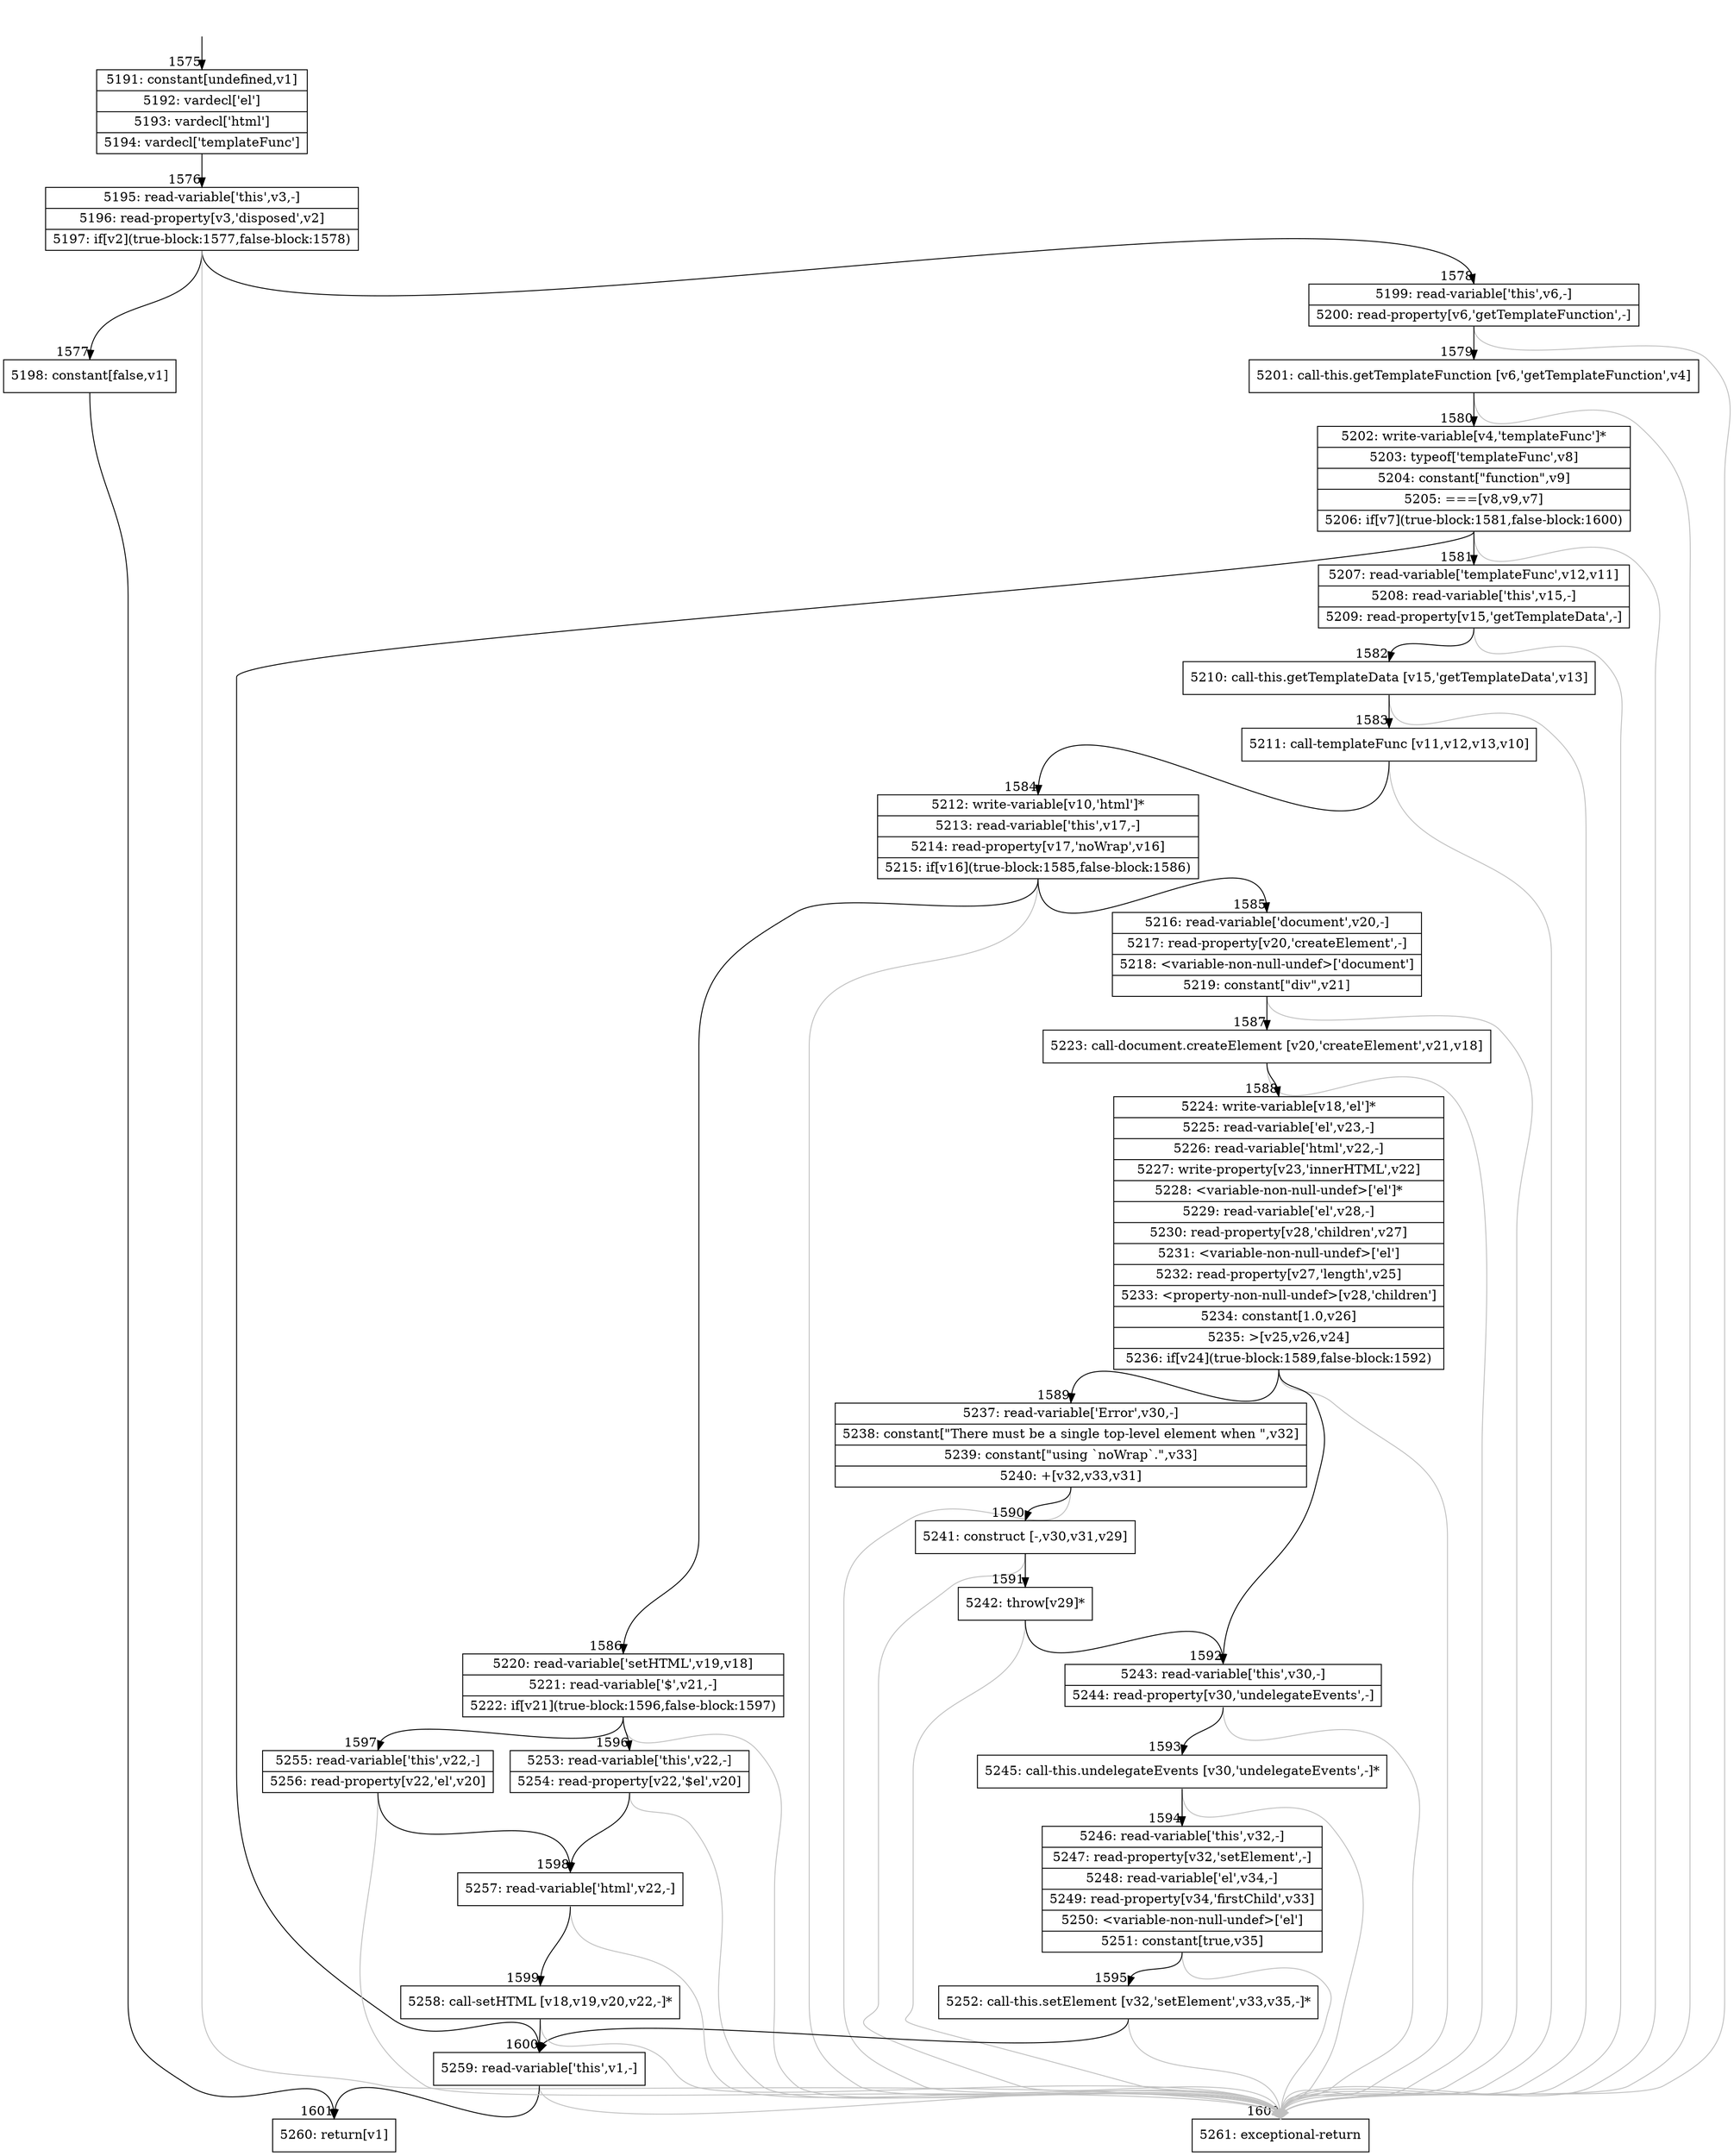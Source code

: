 digraph {
rankdir="TD"
BB_entry131[shape=none,label=""];
BB_entry131 -> BB1575 [tailport=s, headport=n, headlabel="    1575"]
BB1575 [shape=record label="{5191: constant[undefined,v1]|5192: vardecl['el']|5193: vardecl['html']|5194: vardecl['templateFunc']}" ] 
BB1575 -> BB1576 [tailport=s, headport=n, headlabel="      1576"]
BB1576 [shape=record label="{5195: read-variable['this',v3,-]|5196: read-property[v3,'disposed',v2]|5197: if[v2](true-block:1577,false-block:1578)}" ] 
BB1576 -> BB1577 [tailport=s, headport=n, headlabel="      1577"]
BB1576 -> BB1578 [tailport=s, headport=n, headlabel="      1578"]
BB1576 -> BB1602 [tailport=s, headport=n, color=gray, headlabel="      1602"]
BB1577 [shape=record label="{5198: constant[false,v1]}" ] 
BB1577 -> BB1601 [tailport=s, headport=n, headlabel="      1601"]
BB1578 [shape=record label="{5199: read-variable['this',v6,-]|5200: read-property[v6,'getTemplateFunction',-]}" ] 
BB1578 -> BB1579 [tailport=s, headport=n, headlabel="      1579"]
BB1578 -> BB1602 [tailport=s, headport=n, color=gray]
BB1579 [shape=record label="{5201: call-this.getTemplateFunction [v6,'getTemplateFunction',v4]}" ] 
BB1579 -> BB1580 [tailport=s, headport=n, headlabel="      1580"]
BB1579 -> BB1602 [tailport=s, headport=n, color=gray]
BB1580 [shape=record label="{5202: write-variable[v4,'templateFunc']*|5203: typeof['templateFunc',v8]|5204: constant[\"function\",v9]|5205: ===[v8,v9,v7]|5206: if[v7](true-block:1581,false-block:1600)}" ] 
BB1580 -> BB1581 [tailport=s, headport=n, headlabel="      1581"]
BB1580 -> BB1600 [tailport=s, headport=n, headlabel="      1600"]
BB1580 -> BB1602 [tailport=s, headport=n, color=gray]
BB1581 [shape=record label="{5207: read-variable['templateFunc',v12,v11]|5208: read-variable['this',v15,-]|5209: read-property[v15,'getTemplateData',-]}" ] 
BB1581 -> BB1582 [tailport=s, headport=n, headlabel="      1582"]
BB1581 -> BB1602 [tailport=s, headport=n, color=gray]
BB1582 [shape=record label="{5210: call-this.getTemplateData [v15,'getTemplateData',v13]}" ] 
BB1582 -> BB1583 [tailport=s, headport=n, headlabel="      1583"]
BB1582 -> BB1602 [tailport=s, headport=n, color=gray]
BB1583 [shape=record label="{5211: call-templateFunc [v11,v12,v13,v10]}" ] 
BB1583 -> BB1584 [tailport=s, headport=n, headlabel="      1584"]
BB1583 -> BB1602 [tailport=s, headport=n, color=gray]
BB1584 [shape=record label="{5212: write-variable[v10,'html']*|5213: read-variable['this',v17,-]|5214: read-property[v17,'noWrap',v16]|5215: if[v16](true-block:1585,false-block:1586)}" ] 
BB1584 -> BB1585 [tailport=s, headport=n, headlabel="      1585"]
BB1584 -> BB1586 [tailport=s, headport=n, headlabel="      1586"]
BB1584 -> BB1602 [tailport=s, headport=n, color=gray]
BB1585 [shape=record label="{5216: read-variable['document',v20,-]|5217: read-property[v20,'createElement',-]|5218: \<variable-non-null-undef\>['document']|5219: constant[\"div\",v21]}" ] 
BB1585 -> BB1587 [tailport=s, headport=n, headlabel="      1587"]
BB1585 -> BB1602 [tailport=s, headport=n, color=gray]
BB1586 [shape=record label="{5220: read-variable['setHTML',v19,v18]|5221: read-variable['$',v21,-]|5222: if[v21](true-block:1596,false-block:1597)}" ] 
BB1586 -> BB1596 [tailport=s, headport=n, headlabel="      1596"]
BB1586 -> BB1597 [tailport=s, headport=n, headlabel="      1597"]
BB1586 -> BB1602 [tailport=s, headport=n, color=gray]
BB1587 [shape=record label="{5223: call-document.createElement [v20,'createElement',v21,v18]}" ] 
BB1587 -> BB1588 [tailport=s, headport=n, headlabel="      1588"]
BB1587 -> BB1602 [tailport=s, headport=n, color=gray]
BB1588 [shape=record label="{5224: write-variable[v18,'el']*|5225: read-variable['el',v23,-]|5226: read-variable['html',v22,-]|5227: write-property[v23,'innerHTML',v22]|5228: \<variable-non-null-undef\>['el']*|5229: read-variable['el',v28,-]|5230: read-property[v28,'children',v27]|5231: \<variable-non-null-undef\>['el']|5232: read-property[v27,'length',v25]|5233: \<property-non-null-undef\>[v28,'children']|5234: constant[1.0,v26]|5235: \>[v25,v26,v24]|5236: if[v24](true-block:1589,false-block:1592)}" ] 
BB1588 -> BB1589 [tailport=s, headport=n, headlabel="      1589"]
BB1588 -> BB1592 [tailport=s, headport=n, headlabel="      1592"]
BB1588 -> BB1602 [tailport=s, headport=n, color=gray]
BB1589 [shape=record label="{5237: read-variable['Error',v30,-]|5238: constant[\"There must be a single top-level element when \",v32]|5239: constant[\"using `noWrap`.\",v33]|5240: +[v32,v33,v31]}" ] 
BB1589 -> BB1590 [tailport=s, headport=n, headlabel="      1590"]
BB1589 -> BB1602 [tailport=s, headport=n, color=gray]
BB1590 [shape=record label="{5241: construct [-,v30,v31,v29]}" ] 
BB1590 -> BB1591 [tailport=s, headport=n, headlabel="      1591"]
BB1590 -> BB1602 [tailport=s, headport=n, color=gray]
BB1591 [shape=record label="{5242: throw[v29]*}" ] 
BB1591 -> BB1592 [tailport=s, headport=n]
BB1591 -> BB1602 [tailport=s, headport=n, color=gray]
BB1592 [shape=record label="{5243: read-variable['this',v30,-]|5244: read-property[v30,'undelegateEvents',-]}" ] 
BB1592 -> BB1593 [tailport=s, headport=n, headlabel="      1593"]
BB1592 -> BB1602 [tailport=s, headport=n, color=gray]
BB1593 [shape=record label="{5245: call-this.undelegateEvents [v30,'undelegateEvents',-]*}" ] 
BB1593 -> BB1594 [tailport=s, headport=n, headlabel="      1594"]
BB1593 -> BB1602 [tailport=s, headport=n, color=gray]
BB1594 [shape=record label="{5246: read-variable['this',v32,-]|5247: read-property[v32,'setElement',-]|5248: read-variable['el',v34,-]|5249: read-property[v34,'firstChild',v33]|5250: \<variable-non-null-undef\>['el']|5251: constant[true,v35]}" ] 
BB1594 -> BB1595 [tailport=s, headport=n, headlabel="      1595"]
BB1594 -> BB1602 [tailport=s, headport=n, color=gray]
BB1595 [shape=record label="{5252: call-this.setElement [v32,'setElement',v33,v35,-]*}" ] 
BB1595 -> BB1600 [tailport=s, headport=n]
BB1595 -> BB1602 [tailport=s, headport=n, color=gray]
BB1596 [shape=record label="{5253: read-variable['this',v22,-]|5254: read-property[v22,'$el',v20]}" ] 
BB1596 -> BB1598 [tailport=s, headport=n, headlabel="      1598"]
BB1596 -> BB1602 [tailport=s, headport=n, color=gray]
BB1597 [shape=record label="{5255: read-variable['this',v22,-]|5256: read-property[v22,'el',v20]}" ] 
BB1597 -> BB1598 [tailport=s, headport=n]
BB1597 -> BB1602 [tailport=s, headport=n, color=gray]
BB1598 [shape=record label="{5257: read-variable['html',v22,-]}" ] 
BB1598 -> BB1599 [tailport=s, headport=n, headlabel="      1599"]
BB1598 -> BB1602 [tailport=s, headport=n, color=gray]
BB1599 [shape=record label="{5258: call-setHTML [v18,v19,v20,v22,-]*}" ] 
BB1599 -> BB1600 [tailport=s, headport=n]
BB1599 -> BB1602 [tailport=s, headport=n, color=gray]
BB1600 [shape=record label="{5259: read-variable['this',v1,-]}" ] 
BB1600 -> BB1601 [tailport=s, headport=n]
BB1600 -> BB1602 [tailport=s, headport=n, color=gray]
BB1601 [shape=record label="{5260: return[v1]}" ] 
BB1602 [shape=record label="{5261: exceptional-return}" ] 
//#$~ 1459
}
